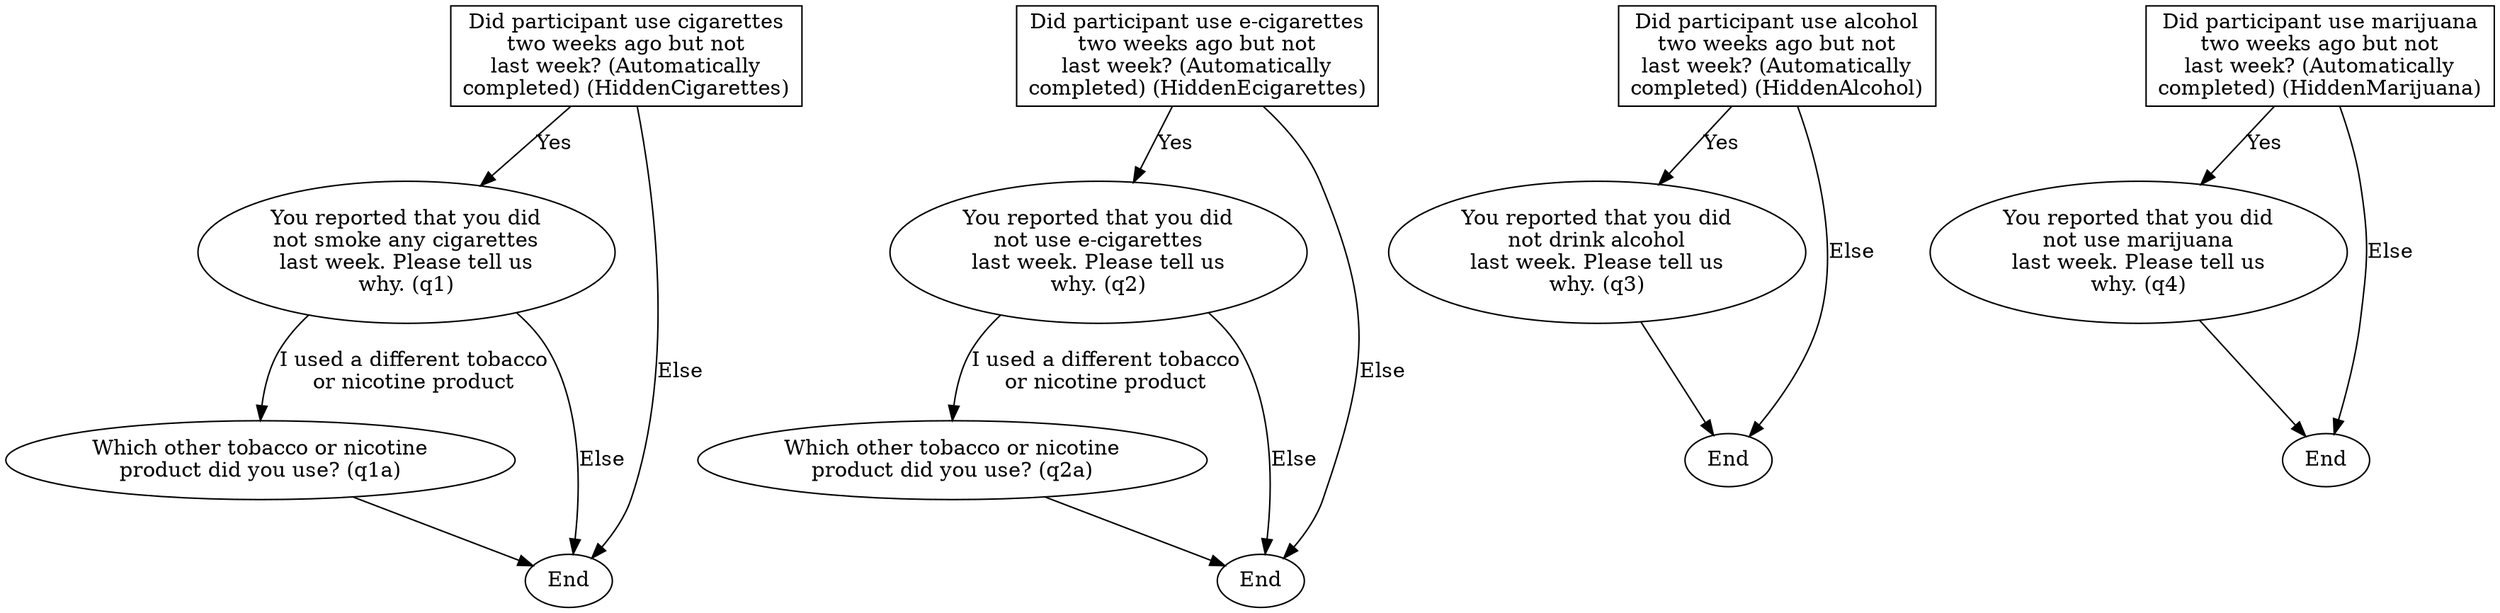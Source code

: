 digraph {
	//Nodes (Questions)
	HiddenCigarettes[label="Did participant use cigarettes\ntwo weeks ago but not\nlast week? (Automatically\ncompleted) (HiddenCigarettes)", shape=box]
	HiddenEcigarettes[label="Did participant use e-cigarettes\ntwo weeks ago but not\nlast week? (Automatically\ncompleted) (HiddenEcigarettes)", shape=box]
	HiddenAlcohol[label="Did participant use alcohol\ntwo weeks ago but not\nlast week? (Automatically\ncompleted) (HiddenAlcohol)", shape=box]
	HiddenMarijuana[label="Did participant use marijuana\ntwo weeks ago but not\nlast week? (Automatically\ncompleted) (HiddenMarijuana)", shape=box]

	q1[label="You reported that you did\nnot smoke any cigarettes\nlast week. Please tell us\nwhy. (q1)"]
	q1a[label="Which other tobacco or nicotine\nproduct did you use? (q1a)"]

	q2[label="You reported that you did\nnot use e-cigarettes\nlast week. Please tell us\nwhy. (q2)"]
	q2a[label="Which other tobacco or nicotine\nproduct did you use? (q2a)"]

	q3[label="You reported that you did\nnot drink alcohol\nlast week. Please tell us\nwhy. (q3)"]

	q4[label="You reported that you did\nnot use marijuana\nlast week. Please tell us\nwhy. (q4)"]

	End1[label="End"]
	End2[label="End"]
	End3[label="End"]
	End4[label="End"]

	//Edges (Routing Logic)
	HiddenCigarettes -> q1[label="Yes"]
	HiddenCigarettes -> End1[label="Else"]
	q1 -> q1a[label="I used a different tobacco\nor nicotine product"]
	q1 -> End1[label="Else"]
	q1a -> End1

	HiddenEcigarettes -> q2[label="Yes"]
	HiddenEcigarettes -> End2[label="Else"]
	q2 -> q2a[label="I used a different tobacco\nor nicotine product"]
	q2 -> End2[label="Else"]
	q2a -> End2

	HiddenAlcohol -> q3[label="Yes"]
	HiddenAlcohol -> End3[label="Else"]
	q3 -> End3

	HiddenMarijuana -> q4[label="Yes"]
	HiddenMarijuana -> End4[label="Else"]
	q4 -> End4
}